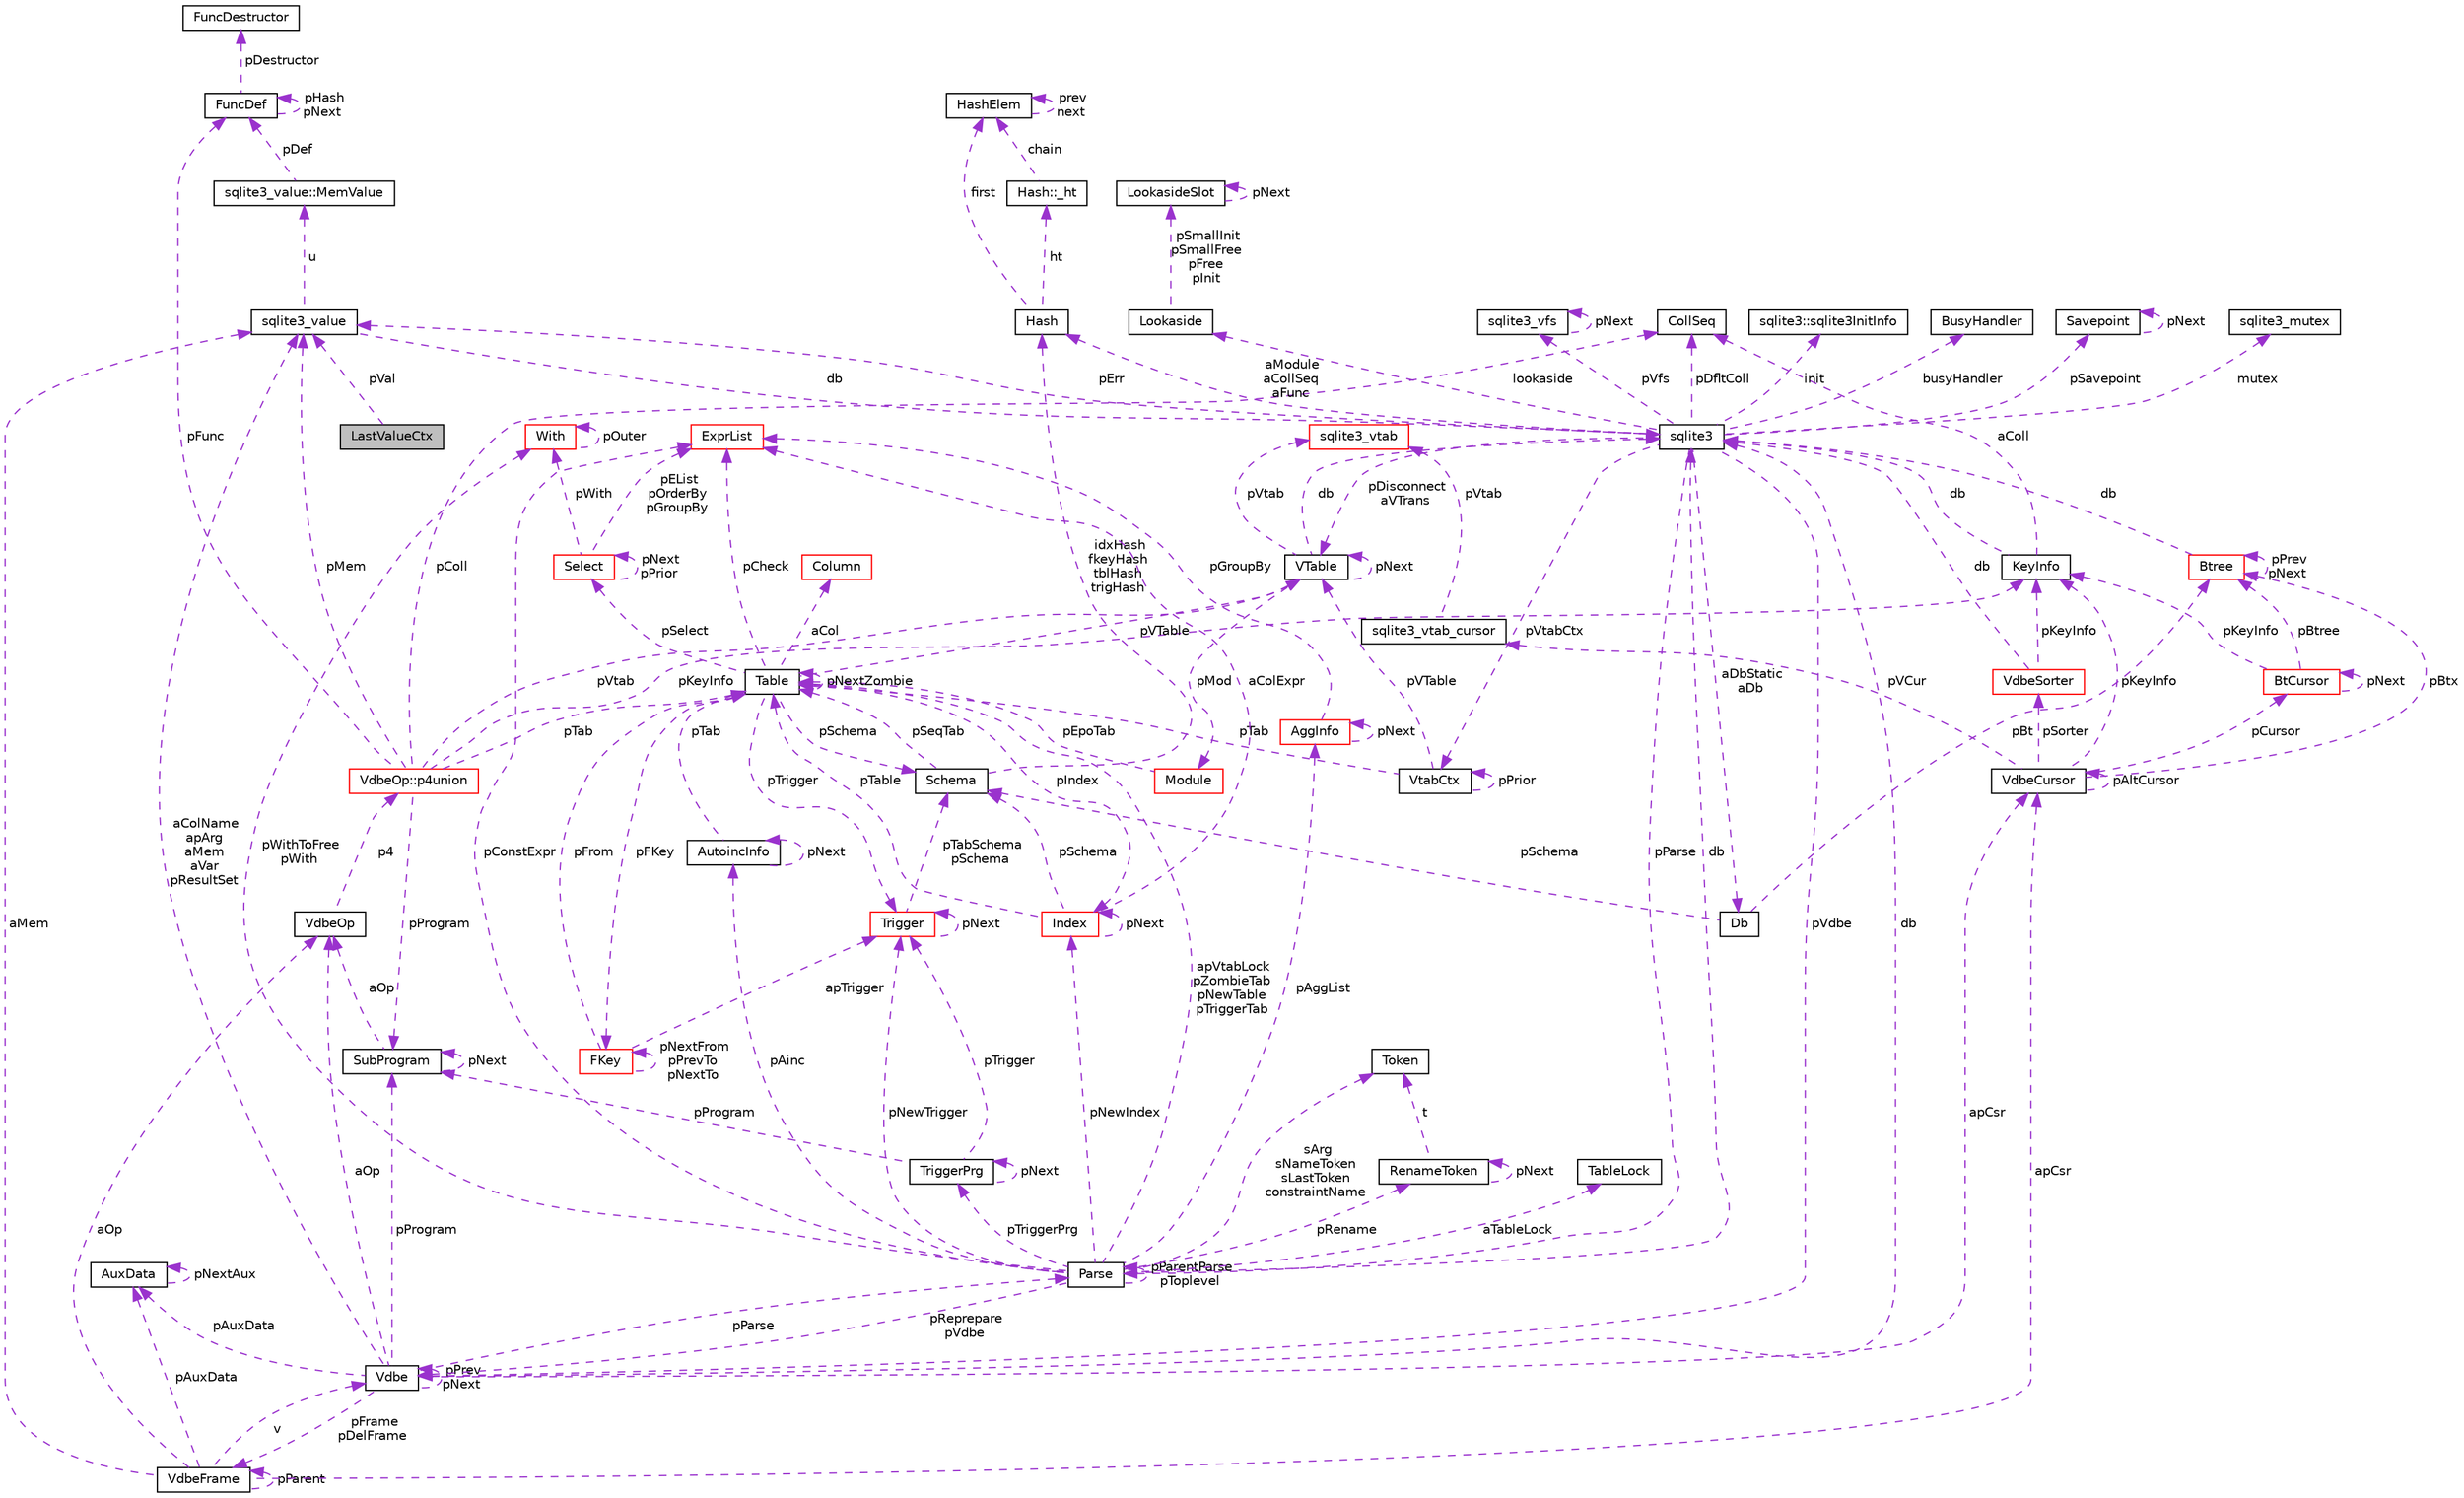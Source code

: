 digraph "LastValueCtx"
{
 // LATEX_PDF_SIZE
  edge [fontname="Helvetica",fontsize="10",labelfontname="Helvetica",labelfontsize="10"];
  node [fontname="Helvetica",fontsize="10",shape=record];
  Node1 [label="LastValueCtx",height=0.2,width=0.4,color="black", fillcolor="grey75", style="filled", fontcolor="black",tooltip=" "];
  Node2 -> Node1 [dir="back",color="darkorchid3",fontsize="10",style="dashed",label=" pVal" ,fontname="Helvetica"];
  Node2 [label="sqlite3_value",height=0.2,width=0.4,color="black", fillcolor="white", style="filled",URL="$structsqlite3__value.html",tooltip=" "];
  Node3 -> Node2 [dir="back",color="darkorchid3",fontsize="10",style="dashed",label=" db" ,fontname="Helvetica"];
  Node3 [label="sqlite3",height=0.2,width=0.4,color="black", fillcolor="white", style="filled",URL="$structsqlite3.html",tooltip=" "];
  Node4 -> Node3 [dir="back",color="darkorchid3",fontsize="10",style="dashed",label=" pVdbe" ,fontname="Helvetica"];
  Node4 [label="Vdbe",height=0.2,width=0.4,color="black", fillcolor="white", style="filled",URL="$structVdbe.html",tooltip=" "];
  Node4 -> Node4 [dir="back",color="darkorchid3",fontsize="10",style="dashed",label=" pPrev\npNext" ,fontname="Helvetica"];
  Node3 -> Node4 [dir="back",color="darkorchid3",fontsize="10",style="dashed",label=" db" ,fontname="Helvetica"];
  Node2 -> Node4 [dir="back",color="darkorchid3",fontsize="10",style="dashed",label=" aColName\napArg\naMem\naVar\npResultSet" ,fontname="Helvetica"];
  Node5 -> Node4 [dir="back",color="darkorchid3",fontsize="10",style="dashed",label=" pFrame\npDelFrame" ,fontname="Helvetica"];
  Node5 [label="VdbeFrame",height=0.2,width=0.4,color="black", fillcolor="white", style="filled",URL="$structVdbeFrame.html",tooltip=" "];
  Node4 -> Node5 [dir="back",color="darkorchid3",fontsize="10",style="dashed",label=" v" ,fontname="Helvetica"];
  Node2 -> Node5 [dir="back",color="darkorchid3",fontsize="10",style="dashed",label=" aMem" ,fontname="Helvetica"];
  Node5 -> Node5 [dir="back",color="darkorchid3",fontsize="10",style="dashed",label=" pParent" ,fontname="Helvetica"];
  Node6 -> Node5 [dir="back",color="darkorchid3",fontsize="10",style="dashed",label=" pAuxData" ,fontname="Helvetica"];
  Node6 [label="AuxData",height=0.2,width=0.4,color="black", fillcolor="white", style="filled",URL="$structAuxData.html",tooltip=" "];
  Node6 -> Node6 [dir="back",color="darkorchid3",fontsize="10",style="dashed",label=" pNextAux" ,fontname="Helvetica"];
  Node7 -> Node5 [dir="back",color="darkorchid3",fontsize="10",style="dashed",label=" apCsr" ,fontname="Helvetica"];
  Node7 [label="VdbeCursor",height=0.2,width=0.4,color="black", fillcolor="white", style="filled",URL="$structVdbeCursor.html",tooltip=" "];
  Node8 -> Node7 [dir="back",color="darkorchid3",fontsize="10",style="dashed",label=" pCursor" ,fontname="Helvetica"];
  Node8 [label="BtCursor",height=0.2,width=0.4,color="red", fillcolor="white", style="filled",URL="$structBtCursor.html",tooltip=" "];
  Node8 -> Node8 [dir="back",color="darkorchid3",fontsize="10",style="dashed",label=" pNext" ,fontname="Helvetica"];
  Node27 -> Node8 [dir="back",color="darkorchid3",fontsize="10",style="dashed",label=" pKeyInfo" ,fontname="Helvetica"];
  Node27 [label="KeyInfo",height=0.2,width=0.4,color="black", fillcolor="white", style="filled",URL="$structKeyInfo.html",tooltip=" "];
  Node3 -> Node27 [dir="back",color="darkorchid3",fontsize="10",style="dashed",label=" db" ,fontname="Helvetica"];
  Node28 -> Node27 [dir="back",color="darkorchid3",fontsize="10",style="dashed",label=" aColl" ,fontname="Helvetica"];
  Node28 [label="CollSeq",height=0.2,width=0.4,color="black", fillcolor="white", style="filled",URL="$structCollSeq.html",tooltip=" "];
  Node14 -> Node8 [dir="back",color="darkorchid3",fontsize="10",style="dashed",label=" pBtree" ,fontname="Helvetica"];
  Node14 [label="Btree",height=0.2,width=0.4,color="red", fillcolor="white", style="filled",URL="$structBtree.html",tooltip=" "];
  Node3 -> Node14 [dir="back",color="darkorchid3",fontsize="10",style="dashed",label=" db" ,fontname="Helvetica"];
  Node14 -> Node14 [dir="back",color="darkorchid3",fontsize="10",style="dashed",label=" pPrev\npNext" ,fontname="Helvetica"];
  Node29 -> Node7 [dir="back",color="darkorchid3",fontsize="10",style="dashed",label=" pVCur" ,fontname="Helvetica"];
  Node29 [label="sqlite3_vtab_cursor",height=0.2,width=0.4,color="black", fillcolor="white", style="filled",URL="$structsqlite3__vtab__cursor.html",tooltip=" "];
  Node30 -> Node29 [dir="back",color="darkorchid3",fontsize="10",style="dashed",label=" pVtab" ,fontname="Helvetica"];
  Node30 [label="sqlite3_vtab",height=0.2,width=0.4,color="red", fillcolor="white", style="filled",URL="$structsqlite3__vtab.html",tooltip=" "];
  Node7 -> Node7 [dir="back",color="darkorchid3",fontsize="10",style="dashed",label=" pAltCursor" ,fontname="Helvetica"];
  Node27 -> Node7 [dir="back",color="darkorchid3",fontsize="10",style="dashed",label=" pKeyInfo" ,fontname="Helvetica"];
  Node32 -> Node7 [dir="back",color="darkorchid3",fontsize="10",style="dashed",label=" pSorter" ,fontname="Helvetica"];
  Node32 [label="VdbeSorter",height=0.2,width=0.4,color="red", fillcolor="white", style="filled",URL="$structVdbeSorter.html",tooltip=" "];
  Node3 -> Node32 [dir="back",color="darkorchid3",fontsize="10",style="dashed",label=" db" ,fontname="Helvetica"];
  Node27 -> Node32 [dir="back",color="darkorchid3",fontsize="10",style="dashed",label=" pKeyInfo" ,fontname="Helvetica"];
  Node14 -> Node7 [dir="back",color="darkorchid3",fontsize="10",style="dashed",label=" pBtx" ,fontname="Helvetica"];
  Node42 -> Node5 [dir="back",color="darkorchid3",fontsize="10",style="dashed",label=" aOp" ,fontname="Helvetica"];
  Node42 [label="VdbeOp",height=0.2,width=0.4,color="black", fillcolor="white", style="filled",URL="$structVdbeOp.html",tooltip=" "];
  Node43 -> Node42 [dir="back",color="darkorchid3",fontsize="10",style="dashed",label=" p4" ,fontname="Helvetica"];
  Node43 [label="VdbeOp::p4union",height=0.2,width=0.4,color="red", fillcolor="white", style="filled",URL="$unionVdbeOp_1_1p4union.html",tooltip=" "];
  Node2 -> Node43 [dir="back",color="darkorchid3",fontsize="10",style="dashed",label=" pMem" ,fontname="Helvetica"];
  Node28 -> Node43 [dir="back",color="darkorchid3",fontsize="10",style="dashed",label=" pColl" ,fontname="Helvetica"];
  Node44 -> Node43 [dir="back",color="darkorchid3",fontsize="10",style="dashed",label=" pVtab" ,fontname="Helvetica"];
  Node44 [label="VTable",height=0.2,width=0.4,color="black", fillcolor="white", style="filled",URL="$structVTable.html",tooltip=" "];
  Node3 -> Node44 [dir="back",color="darkorchid3",fontsize="10",style="dashed",label=" db" ,fontname="Helvetica"];
  Node44 -> Node44 [dir="back",color="darkorchid3",fontsize="10",style="dashed",label=" pNext" ,fontname="Helvetica"];
  Node45 -> Node44 [dir="back",color="darkorchid3",fontsize="10",style="dashed",label=" pMod" ,fontname="Helvetica"];
  Node45 [label="Module",height=0.2,width=0.4,color="red", fillcolor="white", style="filled",URL="$structModule.html",tooltip=" "];
  Node46 -> Node45 [dir="back",color="darkorchid3",fontsize="10",style="dashed",label=" pEpoTab" ,fontname="Helvetica"];
  Node46 [label="Table",height=0.2,width=0.4,color="black", fillcolor="white", style="filled",URL="$structTable.html",tooltip=" "];
  Node47 -> Node46 [dir="back",color="darkorchid3",fontsize="10",style="dashed",label=" pSchema" ,fontname="Helvetica"];
  Node47 [label="Schema",height=0.2,width=0.4,color="black", fillcolor="white", style="filled",URL="$structSchema.html",tooltip=" "];
  Node46 -> Node47 [dir="back",color="darkorchid3",fontsize="10",style="dashed",label=" pSeqTab" ,fontname="Helvetica"];
  Node48 -> Node47 [dir="back",color="darkorchid3",fontsize="10",style="dashed",label=" idxHash\nfkeyHash\ntblHash\ntrigHash" ,fontname="Helvetica"];
  Node48 [label="Hash",height=0.2,width=0.4,color="black", fillcolor="white", style="filled",URL="$structHash.html",tooltip=" "];
  Node49 -> Node48 [dir="back",color="darkorchid3",fontsize="10",style="dashed",label=" ht" ,fontname="Helvetica"];
  Node49 [label="Hash::_ht",height=0.2,width=0.4,color="black", fillcolor="white", style="filled",URL="$structHash_1_1__ht.html",tooltip=" "];
  Node50 -> Node49 [dir="back",color="darkorchid3",fontsize="10",style="dashed",label=" chain" ,fontname="Helvetica"];
  Node50 [label="HashElem",height=0.2,width=0.4,color="black", fillcolor="white", style="filled",URL="$structHashElem.html",tooltip=" "];
  Node50 -> Node50 [dir="back",color="darkorchid3",fontsize="10",style="dashed",label=" prev\nnext" ,fontname="Helvetica"];
  Node50 -> Node48 [dir="back",color="darkorchid3",fontsize="10",style="dashed",label=" first" ,fontname="Helvetica"];
  Node51 -> Node46 [dir="back",color="darkorchid3",fontsize="10",style="dashed",label=" aCol" ,fontname="Helvetica"];
  Node51 [label="Column",height=0.2,width=0.4,color="red", fillcolor="white", style="filled",URL="$structColumn.html",tooltip=" "];
  Node69 -> Node46 [dir="back",color="darkorchid3",fontsize="10",style="dashed",label=" pFKey" ,fontname="Helvetica"];
  Node69 [label="FKey",height=0.2,width=0.4,color="red", fillcolor="white", style="filled",URL="$structFKey.html",tooltip=" "];
  Node69 -> Node69 [dir="back",color="darkorchid3",fontsize="10",style="dashed",label=" pNextFrom\npPrevTo\npNextTo" ,fontname="Helvetica"];
  Node46 -> Node69 [dir="back",color="darkorchid3",fontsize="10",style="dashed",label=" pFrom" ,fontname="Helvetica"];
  Node71 -> Node69 [dir="back",color="darkorchid3",fontsize="10",style="dashed",label=" apTrigger" ,fontname="Helvetica"];
  Node71 [label="Trigger",height=0.2,width=0.4,color="red", fillcolor="white", style="filled",URL="$structTrigger.html",tooltip=" "];
  Node47 -> Node71 [dir="back",color="darkorchid3",fontsize="10",style="dashed",label=" pTabSchema\npSchema" ,fontname="Helvetica"];
  Node71 -> Node71 [dir="back",color="darkorchid3",fontsize="10",style="dashed",label=" pNext" ,fontname="Helvetica"];
  Node44 -> Node46 [dir="back",color="darkorchid3",fontsize="10",style="dashed",label=" pVTable" ,fontname="Helvetica"];
  Node46 -> Node46 [dir="back",color="darkorchid3",fontsize="10",style="dashed",label=" pNextZombie" ,fontname="Helvetica"];
  Node71 -> Node46 [dir="back",color="darkorchid3",fontsize="10",style="dashed",label=" pTrigger" ,fontname="Helvetica"];
  Node60 -> Node46 [dir="back",color="darkorchid3",fontsize="10",style="dashed",label=" pSelect" ,fontname="Helvetica"];
  Node60 [label="Select",height=0.2,width=0.4,color="red", fillcolor="white", style="filled",URL="$structSelect.html",tooltip=" "];
  Node61 -> Node60 [dir="back",color="darkorchid3",fontsize="10",style="dashed",label=" pWith" ,fontname="Helvetica"];
  Node61 [label="With",height=0.2,width=0.4,color="red", fillcolor="white", style="filled",URL="$structWith.html",tooltip=" "];
  Node61 -> Node61 [dir="back",color="darkorchid3",fontsize="10",style="dashed",label=" pOuter" ,fontname="Helvetica"];
  Node60 -> Node60 [dir="back",color="darkorchid3",fontsize="10",style="dashed",label=" pNext\npPrior" ,fontname="Helvetica"];
  Node58 -> Node60 [dir="back",color="darkorchid3",fontsize="10",style="dashed",label=" pEList\npOrderBy\npGroupBy" ,fontname="Helvetica"];
  Node58 [label="ExprList",height=0.2,width=0.4,color="red", fillcolor="white", style="filled",URL="$structExprList.html",tooltip=" "];
  Node58 -> Node46 [dir="back",color="darkorchid3",fontsize="10",style="dashed",label=" pCheck" ,fontname="Helvetica"];
  Node67 -> Node46 [dir="back",color="darkorchid3",fontsize="10",style="dashed",label=" pIndex" ,fontname="Helvetica"];
  Node67 [label="Index",height=0.2,width=0.4,color="red", fillcolor="white", style="filled",URL="$structIndex.html",tooltip=" "];
  Node47 -> Node67 [dir="back",color="darkorchid3",fontsize="10",style="dashed",label=" pSchema" ,fontname="Helvetica"];
  Node46 -> Node67 [dir="back",color="darkorchid3",fontsize="10",style="dashed",label=" pTable" ,fontname="Helvetica"];
  Node58 -> Node67 [dir="back",color="darkorchid3",fontsize="10",style="dashed",label=" aColExpr" ,fontname="Helvetica"];
  Node67 -> Node67 [dir="back",color="darkorchid3",fontsize="10",style="dashed",label=" pNext" ,fontname="Helvetica"];
  Node30 -> Node44 [dir="back",color="darkorchid3",fontsize="10",style="dashed",label=" pVtab" ,fontname="Helvetica"];
  Node46 -> Node43 [dir="back",color="darkorchid3",fontsize="10",style="dashed",label=" pTab" ,fontname="Helvetica"];
  Node74 -> Node43 [dir="back",color="darkorchid3",fontsize="10",style="dashed",label=" pProgram" ,fontname="Helvetica"];
  Node74 [label="SubProgram",height=0.2,width=0.4,color="black", fillcolor="white", style="filled",URL="$structSubProgram.html",tooltip=" "];
  Node74 -> Node74 [dir="back",color="darkorchid3",fontsize="10",style="dashed",label=" pNext" ,fontname="Helvetica"];
  Node42 -> Node74 [dir="back",color="darkorchid3",fontsize="10",style="dashed",label=" aOp" ,fontname="Helvetica"];
  Node27 -> Node43 [dir="back",color="darkorchid3",fontsize="10",style="dashed",label=" pKeyInfo" ,fontname="Helvetica"];
  Node56 -> Node43 [dir="back",color="darkorchid3",fontsize="10",style="dashed",label=" pFunc" ,fontname="Helvetica"];
  Node56 [label="FuncDef",height=0.2,width=0.4,color="black", fillcolor="white", style="filled",URL="$structFuncDef.html",tooltip=" "];
  Node57 -> Node56 [dir="back",color="darkorchid3",fontsize="10",style="dashed",label=" pDestructor" ,fontname="Helvetica"];
  Node57 [label="FuncDestructor",height=0.2,width=0.4,color="black", fillcolor="white", style="filled",URL="$structFuncDestructor.html",tooltip=" "];
  Node56 -> Node56 [dir="back",color="darkorchid3",fontsize="10",style="dashed",label=" pHash\npNext" ,fontname="Helvetica"];
  Node6 -> Node4 [dir="back",color="darkorchid3",fontsize="10",style="dashed",label=" pAuxData" ,fontname="Helvetica"];
  Node74 -> Node4 [dir="back",color="darkorchid3",fontsize="10",style="dashed",label=" pProgram" ,fontname="Helvetica"];
  Node7 -> Node4 [dir="back",color="darkorchid3",fontsize="10",style="dashed",label=" apCsr" ,fontname="Helvetica"];
  Node76 -> Node4 [dir="back",color="darkorchid3",fontsize="10",style="dashed",label=" pParse" ,fontname="Helvetica"];
  Node76 [label="Parse",height=0.2,width=0.4,color="black", fillcolor="white", style="filled",URL="$structParse.html",tooltip=" "];
  Node53 -> Node76 [dir="back",color="darkorchid3",fontsize="10",style="dashed",label=" pAggList" ,fontname="Helvetica"];
  Node53 [label="AggInfo",height=0.2,width=0.4,color="red", fillcolor="white", style="filled",URL="$structAggInfo.html",tooltip=" "];
  Node53 -> Node53 [dir="back",color="darkorchid3",fontsize="10",style="dashed",label=" pNext" ,fontname="Helvetica"];
  Node58 -> Node53 [dir="back",color="darkorchid3",fontsize="10",style="dashed",label=" pGroupBy" ,fontname="Helvetica"];
  Node4 -> Node76 [dir="back",color="darkorchid3",fontsize="10",style="dashed",label=" pReprepare\npVdbe" ,fontname="Helvetica"];
  Node3 -> Node76 [dir="back",color="darkorchid3",fontsize="10",style="dashed",label=" db" ,fontname="Helvetica"];
  Node77 -> Node76 [dir="back",color="darkorchid3",fontsize="10",style="dashed",label=" aTableLock" ,fontname="Helvetica"];
  Node77 [label="TableLock",height=0.2,width=0.4,color="black", fillcolor="white", style="filled",URL="$structTableLock.html",tooltip=" "];
  Node78 -> Node76 [dir="back",color="darkorchid3",fontsize="10",style="dashed",label=" sArg\nsNameToken\nsLastToken\nconstraintName" ,fontname="Helvetica"];
  Node78 [label="Token",height=0.2,width=0.4,color="black", fillcolor="white", style="filled",URL="$structToken.html",tooltip=" "];
  Node61 -> Node76 [dir="back",color="darkorchid3",fontsize="10",style="dashed",label=" pWithToFree\npWith" ,fontname="Helvetica"];
  Node46 -> Node76 [dir="back",color="darkorchid3",fontsize="10",style="dashed",label=" apVtabLock\npZombieTab\npNewTable\npTriggerTab" ,fontname="Helvetica"];
  Node71 -> Node76 [dir="back",color="darkorchid3",fontsize="10",style="dashed",label=" pNewTrigger" ,fontname="Helvetica"];
  Node79 -> Node76 [dir="back",color="darkorchid3",fontsize="10",style="dashed",label=" pTriggerPrg" ,fontname="Helvetica"];
  Node79 [label="TriggerPrg",height=0.2,width=0.4,color="black", fillcolor="white", style="filled",URL="$structTriggerPrg.html",tooltip=" "];
  Node74 -> Node79 [dir="back",color="darkorchid3",fontsize="10",style="dashed",label=" pProgram" ,fontname="Helvetica"];
  Node71 -> Node79 [dir="back",color="darkorchid3",fontsize="10",style="dashed",label=" pTrigger" ,fontname="Helvetica"];
  Node79 -> Node79 [dir="back",color="darkorchid3",fontsize="10",style="dashed",label=" pNext" ,fontname="Helvetica"];
  Node80 -> Node76 [dir="back",color="darkorchid3",fontsize="10",style="dashed",label=" pRename" ,fontname="Helvetica"];
  Node80 [label="RenameToken",height=0.2,width=0.4,color="black", fillcolor="white", style="filled",URL="$structRenameToken.html",tooltip=" "];
  Node78 -> Node80 [dir="back",color="darkorchid3",fontsize="10",style="dashed",label=" t" ,fontname="Helvetica"];
  Node80 -> Node80 [dir="back",color="darkorchid3",fontsize="10",style="dashed",label=" pNext" ,fontname="Helvetica"];
  Node67 -> Node76 [dir="back",color="darkorchid3",fontsize="10",style="dashed",label=" pNewIndex" ,fontname="Helvetica"];
  Node81 -> Node76 [dir="back",color="darkorchid3",fontsize="10",style="dashed",label=" pAinc" ,fontname="Helvetica"];
  Node81 [label="AutoincInfo",height=0.2,width=0.4,color="black", fillcolor="white", style="filled",URL="$structAutoincInfo.html",tooltip=" "];
  Node46 -> Node81 [dir="back",color="darkorchid3",fontsize="10",style="dashed",label=" pTab" ,fontname="Helvetica"];
  Node81 -> Node81 [dir="back",color="darkorchid3",fontsize="10",style="dashed",label=" pNext" ,fontname="Helvetica"];
  Node58 -> Node76 [dir="back",color="darkorchid3",fontsize="10",style="dashed",label=" pConstExpr" ,fontname="Helvetica"];
  Node76 -> Node76 [dir="back",color="darkorchid3",fontsize="10",style="dashed",label=" pParentParse\npToplevel" ,fontname="Helvetica"];
  Node42 -> Node4 [dir="back",color="darkorchid3",fontsize="10",style="dashed",label=" aOp" ,fontname="Helvetica"];
  Node82 -> Node3 [dir="back",color="darkorchid3",fontsize="10",style="dashed",label=" pSavepoint" ,fontname="Helvetica"];
  Node82 [label="Savepoint",height=0.2,width=0.4,color="black", fillcolor="white", style="filled",URL="$structSavepoint.html",tooltip=" "];
  Node82 -> Node82 [dir="back",color="darkorchid3",fontsize="10",style="dashed",label=" pNext" ,fontname="Helvetica"];
  Node83 -> Node3 [dir="back",color="darkorchid3",fontsize="10",style="dashed",label=" lookaside" ,fontname="Helvetica"];
  Node83 [label="Lookaside",height=0.2,width=0.4,color="black", fillcolor="white", style="filled",URL="$structLookaside.html",tooltip=" "];
  Node84 -> Node83 [dir="back",color="darkorchid3",fontsize="10",style="dashed",label=" pSmallInit\npSmallFree\npFree\npInit" ,fontname="Helvetica"];
  Node84 [label="LookasideSlot",height=0.2,width=0.4,color="black", fillcolor="white", style="filled",URL="$structLookasideSlot.html",tooltip=" "];
  Node84 -> Node84 [dir="back",color="darkorchid3",fontsize="10",style="dashed",label=" pNext" ,fontname="Helvetica"];
  Node2 -> Node3 [dir="back",color="darkorchid3",fontsize="10",style="dashed",label=" pErr" ,fontname="Helvetica"];
  Node12 -> Node3 [dir="back",color="darkorchid3",fontsize="10",style="dashed",label=" mutex" ,fontname="Helvetica"];
  Node12 [label="sqlite3_mutex",height=0.2,width=0.4,color="black", fillcolor="white", style="filled",URL="$structsqlite3__mutex.html",tooltip=" "];
  Node23 -> Node3 [dir="back",color="darkorchid3",fontsize="10",style="dashed",label=" pVfs" ,fontname="Helvetica"];
  Node23 [label="sqlite3_vfs",height=0.2,width=0.4,color="black", fillcolor="white", style="filled",URL="$structsqlite3__vfs.html",tooltip=" "];
  Node23 -> Node23 [dir="back",color="darkorchid3",fontsize="10",style="dashed",label=" pNext" ,fontname="Helvetica"];
  Node85 -> Node3 [dir="back",color="darkorchid3",fontsize="10",style="dashed",label=" init" ,fontname="Helvetica"];
  Node85 [label="sqlite3::sqlite3InitInfo",height=0.2,width=0.4,color="black", fillcolor="white", style="filled",URL="$structsqlite3_1_1sqlite3InitInfo.html",tooltip=" "];
  Node86 -> Node3 [dir="back",color="darkorchid3",fontsize="10",style="dashed",label=" busyHandler" ,fontname="Helvetica"];
  Node86 [label="BusyHandler",height=0.2,width=0.4,color="black", fillcolor="white", style="filled",URL="$structBusyHandler.html",tooltip=" "];
  Node87 -> Node3 [dir="back",color="darkorchid3",fontsize="10",style="dashed",label=" pVtabCtx" ,fontname="Helvetica"];
  Node87 [label="VtabCtx",height=0.2,width=0.4,color="black", fillcolor="white", style="filled",URL="$structVtabCtx.html",tooltip=" "];
  Node87 -> Node87 [dir="back",color="darkorchid3",fontsize="10",style="dashed",label=" pPrior" ,fontname="Helvetica"];
  Node44 -> Node87 [dir="back",color="darkorchid3",fontsize="10",style="dashed",label=" pVTable" ,fontname="Helvetica"];
  Node46 -> Node87 [dir="back",color="darkorchid3",fontsize="10",style="dashed",label=" pTab" ,fontname="Helvetica"];
  Node28 -> Node3 [dir="back",color="darkorchid3",fontsize="10",style="dashed",label=" pDfltColl" ,fontname="Helvetica"];
  Node44 -> Node3 [dir="back",color="darkorchid3",fontsize="10",style="dashed",label=" pDisconnect\naVTrans" ,fontname="Helvetica"];
  Node88 -> Node3 [dir="back",color="darkorchid3",fontsize="10",style="dashed",label=" aDbStatic\naDb" ,fontname="Helvetica"];
  Node88 [label="Db",height=0.2,width=0.4,color="black", fillcolor="white", style="filled",URL="$structDb.html",tooltip=" "];
  Node47 -> Node88 [dir="back",color="darkorchid3",fontsize="10",style="dashed",label=" pSchema" ,fontname="Helvetica"];
  Node14 -> Node88 [dir="back",color="darkorchid3",fontsize="10",style="dashed",label=" pBt" ,fontname="Helvetica"];
  Node48 -> Node3 [dir="back",color="darkorchid3",fontsize="10",style="dashed",label=" aModule\naCollSeq\naFunc" ,fontname="Helvetica"];
  Node76 -> Node3 [dir="back",color="darkorchid3",fontsize="10",style="dashed",label=" pParse" ,fontname="Helvetica"];
  Node89 -> Node2 [dir="back",color="darkorchid3",fontsize="10",style="dashed",label=" u" ,fontname="Helvetica"];
  Node89 [label="sqlite3_value::MemValue",height=0.2,width=0.4,color="black", fillcolor="white", style="filled",URL="$unionsqlite3__value_1_1MemValue.html",tooltip=" "];
  Node56 -> Node89 [dir="back",color="darkorchid3",fontsize="10",style="dashed",label=" pDef" ,fontname="Helvetica"];
}
